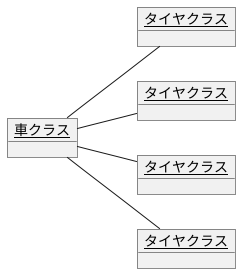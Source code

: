 @startuml
left to right direction

object "<u>車クラス</u>" as k1{
}
object "<U>タイヤクラス</u>" as car1{
}
object "<U>タイヤクラス</u>" as car2{
}
object "<U>タイヤクラス</u>" as car3{
}
object "<U>タイヤクラス</u>" as car4{
}
k1 -- car1
k1 -- car2
k1 -- car3
k1 -- car4
@enduml